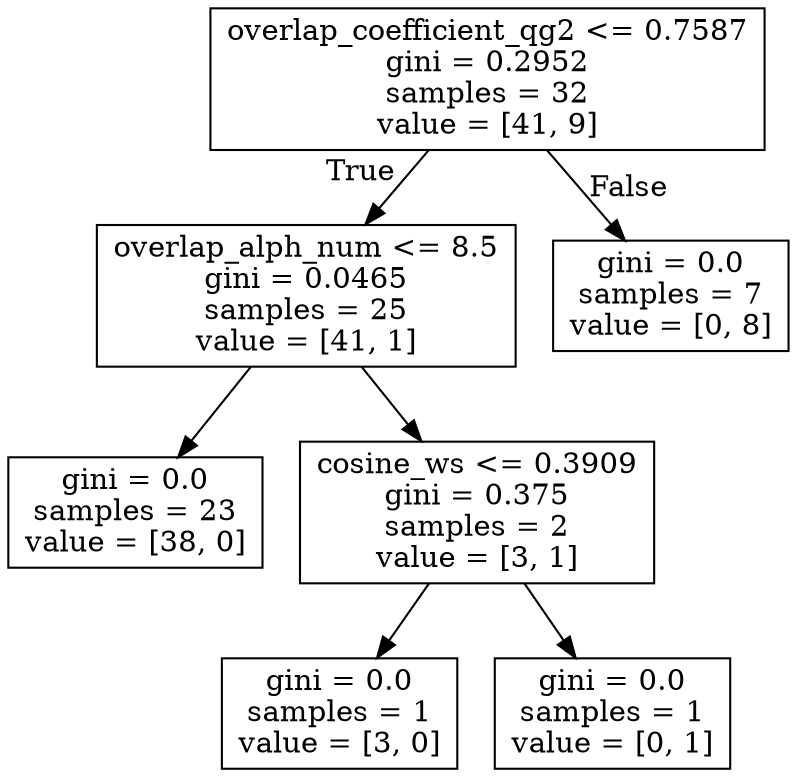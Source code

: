 digraph Tree {
node [shape=box] ;
0 [label="overlap_coefficient_qg2 <= 0.7587\ngini = 0.2952\nsamples = 32\nvalue = [41, 9]"] ;
1 [label="overlap_alph_num <= 8.5\ngini = 0.0465\nsamples = 25\nvalue = [41, 1]"] ;
0 -> 1 [labeldistance=2.5, labelangle=45, headlabel="True"] ;
2 [label="gini = 0.0\nsamples = 23\nvalue = [38, 0]"] ;
1 -> 2 ;
3 [label="cosine_ws <= 0.3909\ngini = 0.375\nsamples = 2\nvalue = [3, 1]"] ;
1 -> 3 ;
4 [label="gini = 0.0\nsamples = 1\nvalue = [3, 0]"] ;
3 -> 4 ;
5 [label="gini = 0.0\nsamples = 1\nvalue = [0, 1]"] ;
3 -> 5 ;
6 [label="gini = 0.0\nsamples = 7\nvalue = [0, 8]"] ;
0 -> 6 [labeldistance=2.5, labelangle=-45, headlabel="False"] ;
}